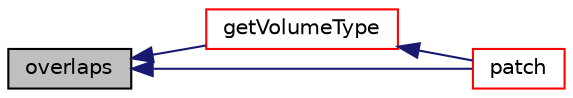 digraph "overlaps"
{
  bgcolor="transparent";
  edge [fontname="Helvetica",fontsize="10",labelfontname="Helvetica",labelfontsize="10"];
  node [fontname="Helvetica",fontsize="10",shape=record];
  rankdir="LR";
  Node308 [label="overlaps",height=0.2,width=0.4,color="black", fillcolor="grey75", style="filled", fontcolor="black"];
  Node308 -> Node309 [dir="back",color="midnightblue",fontsize="10",style="solid",fontname="Helvetica"];
  Node309 [label="getVolumeType",height=0.2,width=0.4,color="red",URL="$a26197.html#acf11d487396e08c765c58c32204e6ca7",tooltip="Get type (inside,outside,mixed,unknown) of point w.r.t. surface. "];
  Node309 -> Node310 [dir="back",color="midnightblue",fontsize="10",style="solid",fontname="Helvetica"];
  Node310 [label="patch",height=0.2,width=0.4,color="red",URL="$a26197.html#a445b445c8434f2f6289951d9e44bd631",tooltip="Return access to the underlying patch. "];
  Node308 -> Node310 [dir="back",color="midnightblue",fontsize="10",style="solid",fontname="Helvetica"];
}
